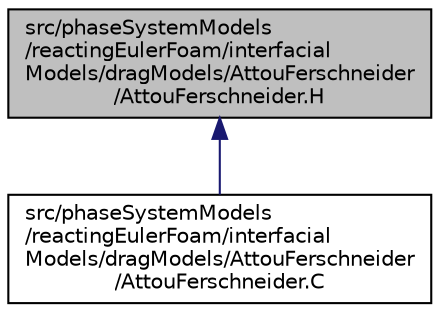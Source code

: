 digraph "src/phaseSystemModels/reactingEulerFoam/interfacialModels/dragModels/AttouFerschneider/AttouFerschneider.H"
{
  bgcolor="transparent";
  edge [fontname="Helvetica",fontsize="10",labelfontname="Helvetica",labelfontsize="10"];
  node [fontname="Helvetica",fontsize="10",shape=record];
  Node1 [label="src/phaseSystemModels\l/reactingEulerFoam/interfacial\lModels/dragModels/AttouFerschneider\l/AttouFerschneider.H",height=0.2,width=0.4,color="black", fillcolor="grey75", style="filled" fontcolor="black"];
  Node1 -> Node2 [dir="back",color="midnightblue",fontsize="10",style="solid",fontname="Helvetica"];
  Node2 [label="src/phaseSystemModels\l/reactingEulerFoam/interfacial\lModels/dragModels/AttouFerschneider\l/AttouFerschneider.C",height=0.2,width=0.4,color="black",URL="$AttouFerschneider_8C.html"];
}
